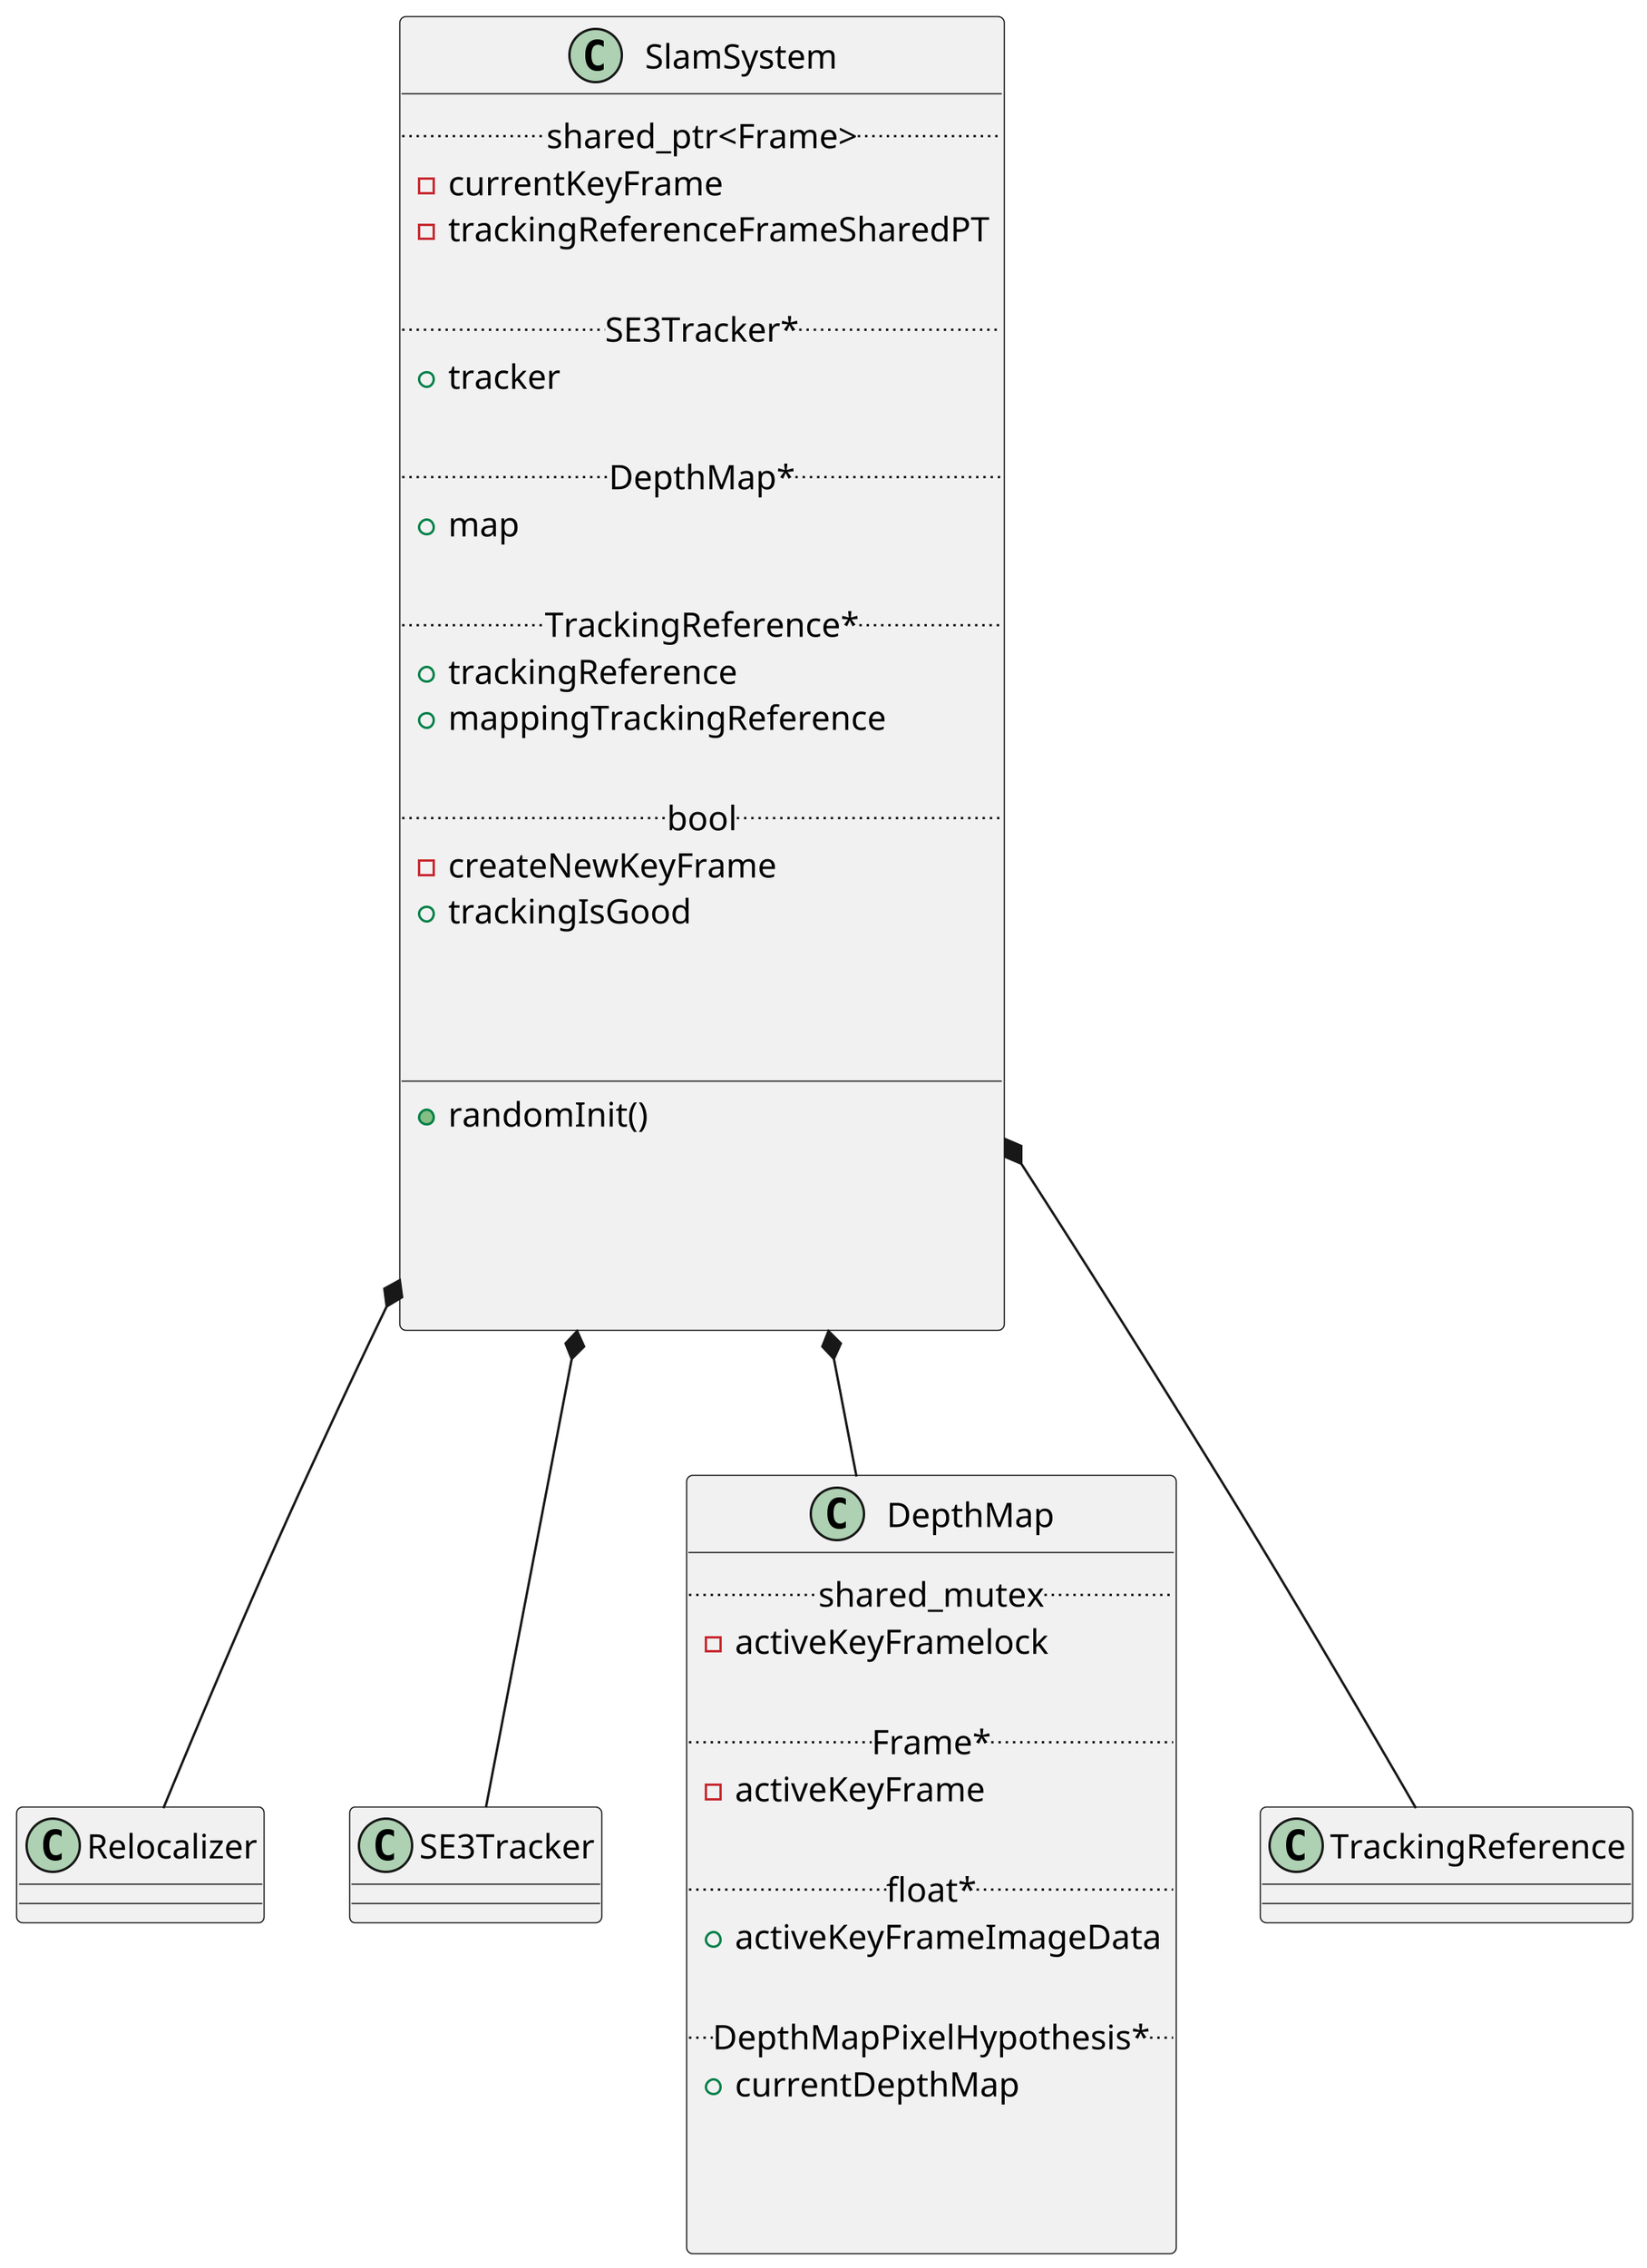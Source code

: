 @startuml
    skinparam dpi 300

    class SlamSystem {
        .. shared_ptr<Frame> ..
        - currentKeyFrame
        - trackingReferenceFrameSharedPT

        .. SE3Tracker* ..
        + tracker

        .. DepthMap* ..
        + map

        .. TrackingReference* ..
        + trackingReference
        + mappingTrackingReference

        .. bool ..
        - createNewKeyFrame
        + trackingIsGood



        __
        + randomInit()




}


class Relocalizer {

}

class SE3Tracker {

}

class DepthMap {
      .. shared_mutex ..
      - activeKeyFramelock

      .. Frame* ..
      - activeKeyFrame

      .. float* ..
      + activeKeyFrameImageData

      .. DepthMapPixelHypothesis* ..
      + currentDepthMap



}

class TrackingReference {

}


SlamSystem *-- Relocalizer
SlamSystem *-- SE3Tracker
SlamSystem *-- DepthMap
SlamSystem *-- TrackingReference

@enduml
